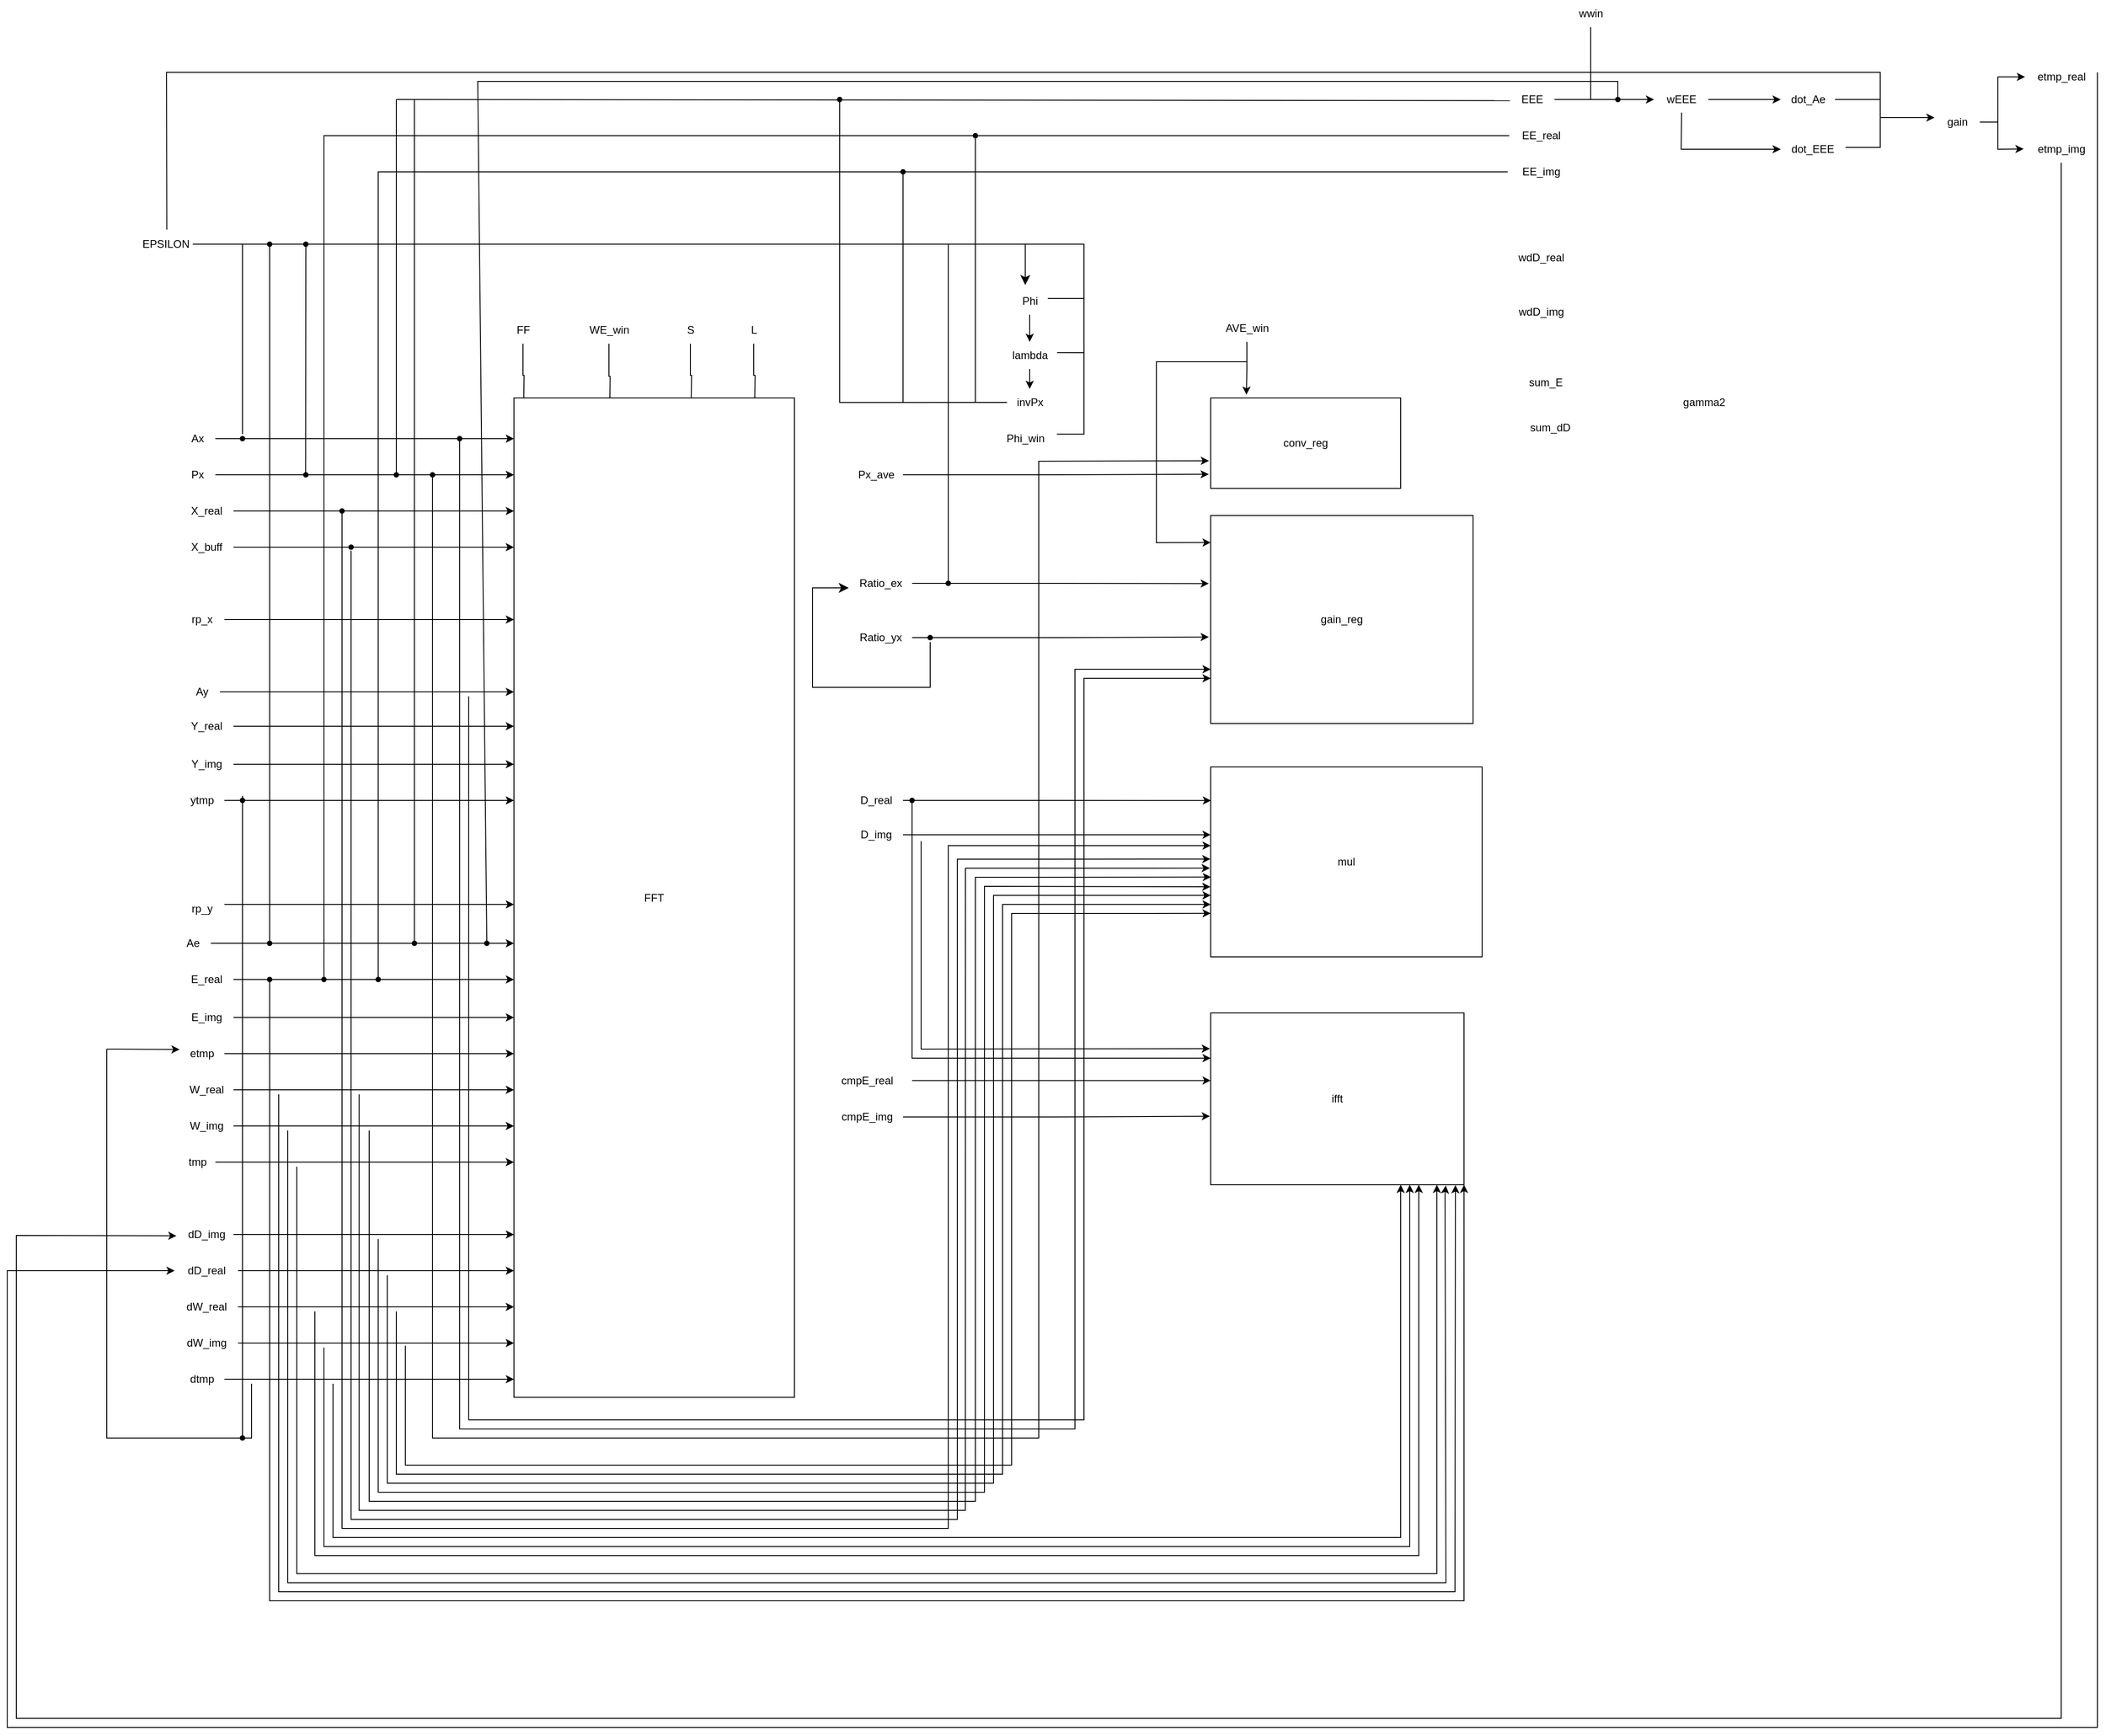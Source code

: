 <mxfile version="23.0.2" type="github" pages="2">
  <diagram name="Page-1" id="ElPZNQ6Rd7DKHmg664w7">
    <mxGraphModel dx="6797" dy="3267" grid="1" gridSize="10" guides="1" tooltips="1" connect="1" arrows="1" fold="1" page="1" pageScale="1" pageWidth="850" pageHeight="1100" math="0" shadow="0">
      <root>
        <mxCell id="0" />
        <mxCell id="1" parent="0" />
        <mxCell id="iwTZe3qdNlnF6z6AMZCM-52" style="edgeStyle=orthogonalEdgeStyle;rounded=0;orthogonalLoop=1;jettySize=auto;html=1;" parent="1" source="iwTZe3qdNlnF6z6AMZCM-2" edge="1">
          <mxGeometry relative="1" as="geometry">
            <mxPoint x="-1310" y="295" as="targetPoint" />
          </mxGeometry>
        </mxCell>
        <mxCell id="iwTZe3qdNlnF6z6AMZCM-2" value="Ax" style="text;html=1;align=center;verticalAlign=middle;resizable=0;points=[];autosize=1;strokeColor=none;fillColor=none;" parent="1" vertex="1">
          <mxGeometry x="-1680" y="280" width="40" height="30" as="geometry" />
        </mxCell>
        <mxCell id="iwTZe3qdNlnF6z6AMZCM-53" style="edgeStyle=orthogonalEdgeStyle;rounded=0;orthogonalLoop=1;jettySize=auto;html=1;" parent="1" source="iwTZe3qdNlnF6z6AMZCM-7" edge="1">
          <mxGeometry relative="1" as="geometry">
            <mxPoint x="-1310" y="335" as="targetPoint" />
          </mxGeometry>
        </mxCell>
        <mxCell id="iwTZe3qdNlnF6z6AMZCM-7" value="Px" style="text;html=1;align=center;verticalAlign=middle;resizable=0;points=[];autosize=1;strokeColor=none;fillColor=none;" parent="1" vertex="1">
          <mxGeometry x="-1680" y="320" width="40" height="30" as="geometry" />
        </mxCell>
        <mxCell id="iwTZe3qdNlnF6z6AMZCM-54" style="edgeStyle=orthogonalEdgeStyle;rounded=0;orthogonalLoop=1;jettySize=auto;html=1;" parent="1" source="iwTZe3qdNlnF6z6AMZCM-9" edge="1">
          <mxGeometry relative="1" as="geometry">
            <mxPoint x="-1310" y="375" as="targetPoint" />
          </mxGeometry>
        </mxCell>
        <mxCell id="iwTZe3qdNlnF6z6AMZCM-9" value="X_real" style="text;html=1;align=center;verticalAlign=middle;resizable=0;points=[];autosize=1;strokeColor=none;fillColor=none;" parent="1" vertex="1">
          <mxGeometry x="-1680" y="360" width="60" height="30" as="geometry" />
        </mxCell>
        <mxCell id="iwTZe3qdNlnF6z6AMZCM-55" style="edgeStyle=orthogonalEdgeStyle;rounded=0;orthogonalLoop=1;jettySize=auto;html=1;" parent="1" source="iwTZe3qdNlnF6z6AMZCM-11" edge="1">
          <mxGeometry relative="1" as="geometry">
            <mxPoint x="-1310" y="415" as="targetPoint" />
          </mxGeometry>
        </mxCell>
        <mxCell id="iwTZe3qdNlnF6z6AMZCM-11" value="X_buff" style="text;html=1;align=center;verticalAlign=middle;resizable=0;points=[];autosize=1;strokeColor=none;fillColor=none;" parent="1" vertex="1">
          <mxGeometry x="-1680" y="400" width="60" height="30" as="geometry" />
        </mxCell>
        <mxCell id="iwTZe3qdNlnF6z6AMZCM-13" value="FF" style="text;html=1;align=center;verticalAlign=middle;resizable=0;points=[];autosize=1;strokeColor=none;fillColor=none;" parent="1" vertex="1">
          <mxGeometry x="-1320" y="160" width="40" height="30" as="geometry" />
        </mxCell>
        <mxCell id="iwTZe3qdNlnF6z6AMZCM-57" style="edgeStyle=orthogonalEdgeStyle;rounded=0;orthogonalLoop=1;jettySize=auto;html=1;" parent="1" source="iwTZe3qdNlnF6z6AMZCM-15" edge="1">
          <mxGeometry relative="1" as="geometry">
            <mxPoint x="-1310" y="495" as="targetPoint" />
          </mxGeometry>
        </mxCell>
        <mxCell id="iwTZe3qdNlnF6z6AMZCM-15" value="rp_x" style="text;html=1;align=center;verticalAlign=middle;resizable=0;points=[];autosize=1;strokeColor=none;fillColor=none;" parent="1" vertex="1">
          <mxGeometry x="-1680" y="480" width="50" height="30" as="geometry" />
        </mxCell>
        <mxCell id="iwTZe3qdNlnF6z6AMZCM-17" value="&lt;div&gt;WE_win&lt;/div&gt;" style="text;html=1;align=center;verticalAlign=middle;resizable=0;points=[];autosize=1;strokeColor=none;fillColor=none;" parent="1" vertex="1">
          <mxGeometry x="-1240" y="160" width="70" height="30" as="geometry" />
        </mxCell>
        <mxCell id="iwTZe3qdNlnF6z6AMZCM-19" value="mul" style="whiteSpace=wrap;html=1;" parent="1" vertex="1">
          <mxGeometry x="-540" y="658" width="300" height="210" as="geometry" />
        </mxCell>
        <mxCell id="iwTZe3qdNlnF6z6AMZCM-21" value="ifft" style="whiteSpace=wrap;html=1;" parent="1" vertex="1">
          <mxGeometry x="-540" y="930" width="280" height="190" as="geometry" />
        </mxCell>
        <mxCell id="iwTZe3qdNlnF6z6AMZCM-22" value="gain_reg" style="whiteSpace=wrap;html=1;" parent="1" vertex="1">
          <mxGeometry x="-540" y="380" width="290" height="230" as="geometry" />
        </mxCell>
        <mxCell id="iwTZe3qdNlnF6z6AMZCM-23" value="conv_reg" style="whiteSpace=wrap;html=1;" parent="1" vertex="1">
          <mxGeometry x="-540" y="250" width="210" height="100" as="geometry" />
        </mxCell>
        <mxCell id="iwTZe3qdNlnF6z6AMZCM-59" style="edgeStyle=orthogonalEdgeStyle;rounded=0;orthogonalLoop=1;jettySize=auto;html=1;" parent="1" source="iwTZe3qdNlnF6z6AMZCM-26" edge="1">
          <mxGeometry relative="1" as="geometry">
            <mxPoint x="-1310" y="575" as="targetPoint" />
          </mxGeometry>
        </mxCell>
        <mxCell id="iwTZe3qdNlnF6z6AMZCM-26" value="Ay" style="text;html=1;align=center;verticalAlign=middle;resizable=0;points=[];autosize=1;strokeColor=none;fillColor=none;" parent="1" vertex="1">
          <mxGeometry x="-1675" y="560" width="40" height="30" as="geometry" />
        </mxCell>
        <mxCell id="iwTZe3qdNlnF6z6AMZCM-60" style="edgeStyle=orthogonalEdgeStyle;rounded=0;orthogonalLoop=1;jettySize=auto;html=1;" parent="1" source="iwTZe3qdNlnF6z6AMZCM-27" edge="1">
          <mxGeometry relative="1" as="geometry">
            <mxPoint x="-1310" y="613" as="targetPoint" />
          </mxGeometry>
        </mxCell>
        <mxCell id="iwTZe3qdNlnF6z6AMZCM-27" value="Y_real" style="text;html=1;align=center;verticalAlign=middle;resizable=0;points=[];autosize=1;strokeColor=none;fillColor=none;" parent="1" vertex="1">
          <mxGeometry x="-1680" y="598" width="60" height="30" as="geometry" />
        </mxCell>
        <mxCell id="iwTZe3qdNlnF6z6AMZCM-62" style="edgeStyle=orthogonalEdgeStyle;rounded=0;orthogonalLoop=1;jettySize=auto;html=1;" parent="1" source="iwTZe3qdNlnF6z6AMZCM-28" edge="1">
          <mxGeometry relative="1" as="geometry">
            <mxPoint x="-1310" y="655" as="targetPoint" />
          </mxGeometry>
        </mxCell>
        <mxCell id="iwTZe3qdNlnF6z6AMZCM-28" value="Y_img" style="text;html=1;align=center;verticalAlign=middle;resizable=0;points=[];autosize=1;strokeColor=none;fillColor=none;" parent="1" vertex="1">
          <mxGeometry x="-1680" y="640" width="60" height="30" as="geometry" />
        </mxCell>
        <mxCell id="iwTZe3qdNlnF6z6AMZCM-63" style="edgeStyle=orthogonalEdgeStyle;rounded=0;orthogonalLoop=1;jettySize=auto;html=1;" parent="1" source="iwTZe3qdNlnF6z6AMZCM-29" edge="1">
          <mxGeometry relative="1" as="geometry">
            <mxPoint x="-1310" y="695" as="targetPoint" />
          </mxGeometry>
        </mxCell>
        <mxCell id="iwTZe3qdNlnF6z6AMZCM-29" value="ytmp" style="text;html=1;align=center;verticalAlign=middle;resizable=0;points=[];autosize=1;strokeColor=none;fillColor=none;" parent="1" vertex="1">
          <mxGeometry x="-1680" y="680" width="50" height="30" as="geometry" />
        </mxCell>
        <mxCell id="iwTZe3qdNlnF6z6AMZCM-30" value="L" style="text;html=1;align=center;verticalAlign=middle;resizable=0;points=[];autosize=1;strokeColor=none;fillColor=none;" parent="1" vertex="1">
          <mxGeometry x="-1060" y="160" width="30" height="30" as="geometry" />
        </mxCell>
        <mxCell id="iwTZe3qdNlnF6z6AMZCM-31" value="S" style="text;html=1;align=center;verticalAlign=middle;resizable=0;points=[];autosize=1;strokeColor=none;fillColor=none;" parent="1" vertex="1">
          <mxGeometry x="-1130" y="160" width="30" height="30" as="geometry" />
        </mxCell>
        <mxCell id="iwTZe3qdNlnF6z6AMZCM-33" value="rp_y" style="text;html=1;align=center;verticalAlign=middle;resizable=0;points=[];autosize=1;strokeColor=none;fillColor=none;" parent="1" vertex="1">
          <mxGeometry x="-1680" y="800" width="50" height="30" as="geometry" />
        </mxCell>
        <mxCell id="iwTZe3qdNlnF6z6AMZCM-67" style="edgeStyle=orthogonalEdgeStyle;rounded=0;orthogonalLoop=1;jettySize=auto;html=1;" parent="1" source="iwTZe3qdNlnF6z6AMZCM-34" edge="1">
          <mxGeometry relative="1" as="geometry">
            <mxPoint x="-1310" y="853" as="targetPoint" />
          </mxGeometry>
        </mxCell>
        <mxCell id="iwTZe3qdNlnF6z6AMZCM-34" value="Ae" style="text;html=1;align=center;verticalAlign=middle;resizable=0;points=[];autosize=1;strokeColor=none;fillColor=none;" parent="1" vertex="1">
          <mxGeometry x="-1685" y="838" width="40" height="30" as="geometry" />
        </mxCell>
        <mxCell id="iwTZe3qdNlnF6z6AMZCM-68" style="edgeStyle=orthogonalEdgeStyle;rounded=0;orthogonalLoop=1;jettySize=auto;html=1;" parent="1" source="iwTZe3qdNlnF6z6AMZCM-35" edge="1">
          <mxGeometry relative="1" as="geometry">
            <mxPoint x="-1310" y="893" as="targetPoint" />
          </mxGeometry>
        </mxCell>
        <mxCell id="iwTZe3qdNlnF6z6AMZCM-35" value="E_real" style="text;html=1;align=center;verticalAlign=middle;resizable=0;points=[];autosize=1;strokeColor=none;fillColor=none;" parent="1" vertex="1">
          <mxGeometry x="-1680" y="878" width="60" height="30" as="geometry" />
        </mxCell>
        <mxCell id="iwTZe3qdNlnF6z6AMZCM-69" style="edgeStyle=orthogonalEdgeStyle;rounded=0;orthogonalLoop=1;jettySize=auto;html=1;" parent="1" source="iwTZe3qdNlnF6z6AMZCM-36" edge="1">
          <mxGeometry relative="1" as="geometry">
            <mxPoint x="-1310" y="935" as="targetPoint" />
          </mxGeometry>
        </mxCell>
        <mxCell id="iwTZe3qdNlnF6z6AMZCM-36" value="E_img" style="text;html=1;align=center;verticalAlign=middle;resizable=0;points=[];autosize=1;strokeColor=none;fillColor=none;" parent="1" vertex="1">
          <mxGeometry x="-1680" y="920" width="60" height="30" as="geometry" />
        </mxCell>
        <mxCell id="iwTZe3qdNlnF6z6AMZCM-70" style="edgeStyle=orthogonalEdgeStyle;rounded=0;orthogonalLoop=1;jettySize=auto;html=1;" parent="1" source="iwTZe3qdNlnF6z6AMZCM-37" edge="1">
          <mxGeometry relative="1" as="geometry">
            <mxPoint x="-1310" y="975" as="targetPoint" />
          </mxGeometry>
        </mxCell>
        <mxCell id="iwTZe3qdNlnF6z6AMZCM-37" value="etmp" style="text;html=1;align=center;verticalAlign=middle;resizable=0;points=[];autosize=1;strokeColor=none;fillColor=none;" parent="1" vertex="1">
          <mxGeometry x="-1680" y="960" width="50" height="30" as="geometry" />
        </mxCell>
        <mxCell id="iwTZe3qdNlnF6z6AMZCM-79" style="edgeStyle=orthogonalEdgeStyle;rounded=0;orthogonalLoop=1;jettySize=auto;html=1;" parent="1" source="iwTZe3qdNlnF6z6AMZCM-38" edge="1">
          <mxGeometry relative="1" as="geometry">
            <mxPoint x="-1310" y="1015" as="targetPoint" />
          </mxGeometry>
        </mxCell>
        <mxCell id="iwTZe3qdNlnF6z6AMZCM-38" value="W_real" style="text;html=1;align=center;verticalAlign=middle;resizable=0;points=[];autosize=1;strokeColor=none;fillColor=none;" parent="1" vertex="1">
          <mxGeometry x="-1680" y="1000" width="60" height="30" as="geometry" />
        </mxCell>
        <mxCell id="iwTZe3qdNlnF6z6AMZCM-78" style="edgeStyle=orthogonalEdgeStyle;rounded=0;orthogonalLoop=1;jettySize=auto;html=1;" parent="1" source="iwTZe3qdNlnF6z6AMZCM-39" edge="1">
          <mxGeometry relative="1" as="geometry">
            <mxPoint x="-1310" y="1055" as="targetPoint" />
          </mxGeometry>
        </mxCell>
        <mxCell id="iwTZe3qdNlnF6z6AMZCM-39" value="W_img" style="text;html=1;align=center;verticalAlign=middle;resizable=0;points=[];autosize=1;strokeColor=none;fillColor=none;" parent="1" vertex="1">
          <mxGeometry x="-1680" y="1040" width="60" height="30" as="geometry" />
        </mxCell>
        <mxCell id="iwTZe3qdNlnF6z6AMZCM-77" style="edgeStyle=orthogonalEdgeStyle;rounded=0;orthogonalLoop=1;jettySize=auto;html=1;" parent="1" source="iwTZe3qdNlnF6z6AMZCM-40" edge="1">
          <mxGeometry relative="1" as="geometry">
            <mxPoint x="-1310" y="1095" as="targetPoint" />
          </mxGeometry>
        </mxCell>
        <mxCell id="iwTZe3qdNlnF6z6AMZCM-40" value="tmp" style="text;html=1;align=center;verticalAlign=middle;resizable=0;points=[];autosize=1;strokeColor=none;fillColor=none;" parent="1" vertex="1">
          <mxGeometry x="-1680" y="1080" width="40" height="30" as="geometry" />
        </mxCell>
        <mxCell id="iwTZe3qdNlnF6z6AMZCM-72" style="edgeStyle=orthogonalEdgeStyle;rounded=0;orthogonalLoop=1;jettySize=auto;html=1;" parent="1" source="iwTZe3qdNlnF6z6AMZCM-42" edge="1">
          <mxGeometry relative="1" as="geometry">
            <mxPoint x="-1310" y="1295" as="targetPoint" />
          </mxGeometry>
        </mxCell>
        <mxCell id="iwTZe3qdNlnF6z6AMZCM-42" value="dW_img" style="text;html=1;align=center;verticalAlign=middle;resizable=0;points=[];autosize=1;strokeColor=none;fillColor=none;" parent="1" vertex="1">
          <mxGeometry x="-1685" y="1280" width="70" height="30" as="geometry" />
        </mxCell>
        <mxCell id="iwTZe3qdNlnF6z6AMZCM-74" style="edgeStyle=orthogonalEdgeStyle;rounded=0;orthogonalLoop=1;jettySize=auto;html=1;" parent="1" source="iwTZe3qdNlnF6z6AMZCM-43" edge="1">
          <mxGeometry relative="1" as="geometry">
            <mxPoint x="-1310" y="1255" as="targetPoint" />
          </mxGeometry>
        </mxCell>
        <mxCell id="iwTZe3qdNlnF6z6AMZCM-43" value="dW_real" style="text;html=1;align=center;verticalAlign=middle;resizable=0;points=[];autosize=1;strokeColor=none;fillColor=none;" parent="1" vertex="1">
          <mxGeometry x="-1685" y="1240" width="70" height="30" as="geometry" />
        </mxCell>
        <mxCell id="iwTZe3qdNlnF6z6AMZCM-73" style="edgeStyle=orthogonalEdgeStyle;rounded=0;orthogonalLoop=1;jettySize=auto;html=1;" parent="1" source="iwTZe3qdNlnF6z6AMZCM-46" edge="1">
          <mxGeometry relative="1" as="geometry">
            <mxPoint x="-1310" y="1215" as="targetPoint" />
          </mxGeometry>
        </mxCell>
        <mxCell id="iwTZe3qdNlnF6z6AMZCM-46" value="dD_real" style="text;html=1;align=center;verticalAlign=middle;resizable=0;points=[];autosize=1;strokeColor=none;fillColor=none;" parent="1" vertex="1">
          <mxGeometry x="-1685" y="1200" width="70" height="30" as="geometry" />
        </mxCell>
        <mxCell id="iwTZe3qdNlnF6z6AMZCM-75" style="edgeStyle=orthogonalEdgeStyle;rounded=0;orthogonalLoop=1;jettySize=auto;html=1;" parent="1" source="iwTZe3qdNlnF6z6AMZCM-47" edge="1">
          <mxGeometry relative="1" as="geometry">
            <mxPoint x="-1310" y="1175" as="targetPoint" />
          </mxGeometry>
        </mxCell>
        <mxCell id="iwTZe3qdNlnF6z6AMZCM-47" value="dD_img" style="text;html=1;align=center;verticalAlign=middle;resizable=0;points=[];autosize=1;strokeColor=none;fillColor=none;" parent="1" vertex="1">
          <mxGeometry x="-1680" y="1160" width="60" height="30" as="geometry" />
        </mxCell>
        <mxCell id="iwTZe3qdNlnF6z6AMZCM-71" style="edgeStyle=orthogonalEdgeStyle;rounded=0;orthogonalLoop=1;jettySize=auto;html=1;" parent="1" source="iwTZe3qdNlnF6z6AMZCM-48" edge="1">
          <mxGeometry relative="1" as="geometry">
            <mxPoint x="-1310" y="1335" as="targetPoint" />
          </mxGeometry>
        </mxCell>
        <mxCell id="iwTZe3qdNlnF6z6AMZCM-48" value="dtmp" style="text;html=1;align=center;verticalAlign=middle;resizable=0;points=[];autosize=1;strokeColor=none;fillColor=none;" parent="1" vertex="1">
          <mxGeometry x="-1680" y="1320" width="50" height="30" as="geometry" />
        </mxCell>
        <mxCell id="iwTZe3qdNlnF6z6AMZCM-81" value="" style="endArrow=classic;html=1;rounded=0;entryX=0;entryY=0.5;entryDx=0;entryDy=0;" parent="1" edge="1">
          <mxGeometry width="50" height="50" relative="1" as="geometry">
            <mxPoint x="-1630" y="810" as="sourcePoint" />
            <mxPoint x="-1310" y="810" as="targetPoint" />
          </mxGeometry>
        </mxCell>
        <mxCell id="iwTZe3qdNlnF6z6AMZCM-82" style="edgeStyle=orthogonalEdgeStyle;rounded=0;orthogonalLoop=1;jettySize=auto;html=1;entryX=0.037;entryY=0;entryDx=0;entryDy=0;entryPerimeter=0;" parent="1" source="iwTZe3qdNlnF6z6AMZCM-13" edge="1">
          <mxGeometry relative="1" as="geometry">
            <mxPoint x="-1299.27" y="260" as="targetPoint" />
          </mxGeometry>
        </mxCell>
        <mxCell id="iwTZe3qdNlnF6z6AMZCM-83" style="edgeStyle=orthogonalEdgeStyle;rounded=0;orthogonalLoop=1;jettySize=auto;html=1;entryX=0.365;entryY=0.002;entryDx=0;entryDy=0;entryPerimeter=0;" parent="1" source="iwTZe3qdNlnF6z6AMZCM-17" edge="1">
          <mxGeometry relative="1" as="geometry">
            <mxPoint x="-1204.15" y="262.2" as="targetPoint" />
          </mxGeometry>
        </mxCell>
        <mxCell id="iwTZe3qdNlnF6z6AMZCM-84" style="edgeStyle=orthogonalEdgeStyle;rounded=0;orthogonalLoop=1;jettySize=auto;html=1;entryX=0.675;entryY=0;entryDx=0;entryDy=0;entryPerimeter=0;" parent="1" source="iwTZe3qdNlnF6z6AMZCM-31" edge="1">
          <mxGeometry relative="1" as="geometry">
            <mxPoint x="-1114.25" y="260" as="targetPoint" />
          </mxGeometry>
        </mxCell>
        <mxCell id="iwTZe3qdNlnF6z6AMZCM-85" style="edgeStyle=orthogonalEdgeStyle;rounded=0;orthogonalLoop=1;jettySize=auto;html=1;" parent="1" source="iwTZe3qdNlnF6z6AMZCM-30" edge="1">
          <mxGeometry relative="1" as="geometry">
            <mxPoint x="-1044" y="260" as="targetPoint" />
          </mxGeometry>
        </mxCell>
        <mxCell id="iwTZe3qdNlnF6z6AMZCM-86" value="" style="endArrow=classic;html=1;rounded=0;entryX=0.928;entryY=1.004;entryDx=0;entryDy=0;entryPerimeter=0;" parent="1" target="iwTZe3qdNlnF6z6AMZCM-21" edge="1">
          <mxGeometry width="50" height="50" relative="1" as="geometry">
            <mxPoint x="-1560" y="1060" as="sourcePoint" />
            <mxPoint x="-289.96" y="1120" as="targetPoint" />
            <Array as="points">
              <mxPoint x="-1560" y="1560" />
              <mxPoint x="-280" y="1560" />
              <mxPoint x="-281" y="1130" />
            </Array>
          </mxGeometry>
        </mxCell>
        <mxCell id="iwTZe3qdNlnF6z6AMZCM-89" value="" style="endArrow=classic;html=1;rounded=0;entryX=0.966;entryY=1.002;entryDx=0;entryDy=0;entryPerimeter=0;" parent="1" target="iwTZe3qdNlnF6z6AMZCM-21" edge="1">
          <mxGeometry width="50" height="50" relative="1" as="geometry">
            <mxPoint x="-1570" y="1020" as="sourcePoint" />
            <mxPoint x="-280" y="1120" as="targetPoint" />
            <Array as="points">
              <mxPoint x="-1570" y="1320" />
              <mxPoint x="-1570" y="1570" />
              <mxPoint x="-270" y="1570" />
            </Array>
          </mxGeometry>
        </mxCell>
        <mxCell id="iwTZe3qdNlnF6z6AMZCM-95" value="" style="endArrow=classic;html=1;rounded=0;exitX=0.462;exitY=0.672;exitDx=0;exitDy=0;exitPerimeter=0;" parent="1" source="y7qUvzlX0odKQmyKiK_r-60" edge="1">
          <mxGeometry width="50" height="50" relative="1" as="geometry">
            <mxPoint x="-1580" y="900" as="sourcePoint" />
            <mxPoint x="-260" y="1120" as="targetPoint" />
            <Array as="points">
              <mxPoint x="-1580" y="1580" />
              <mxPoint x="-260" y="1580" />
            </Array>
          </mxGeometry>
        </mxCell>
        <mxCell id="iwTZe3qdNlnF6z6AMZCM-99" value="" style="endArrow=classic;html=1;rounded=0;" parent="1" edge="1">
          <mxGeometry width="50" height="50" relative="1" as="geometry">
            <mxPoint x="-1550" y="1100" as="sourcePoint" />
            <mxPoint x="-290" y="1120" as="targetPoint" />
            <Array as="points">
              <mxPoint x="-1550" y="1550" />
              <mxPoint x="-290" y="1550" />
            </Array>
          </mxGeometry>
        </mxCell>
        <mxCell id="iwTZe3qdNlnF6z6AMZCM-100" value="AVE_win" style="text;html=1;align=center;verticalAlign=middle;resizable=0;points=[];autosize=1;strokeColor=none;fillColor=none;" parent="1" vertex="1">
          <mxGeometry x="-535" y="158" width="70" height="30" as="geometry" />
        </mxCell>
        <mxCell id="iwTZe3qdNlnF6z6AMZCM-107" value="FFT" style="rounded=0;whiteSpace=wrap;html=1;" parent="1" vertex="1">
          <mxGeometry x="-1310" y="250" width="310" height="1105" as="geometry" />
        </mxCell>
        <mxCell id="iwTZe3qdNlnF6z6AMZCM-114" value="" style="endArrow=classic;html=1;rounded=0;" parent="1" edge="1">
          <mxGeometry width="50" height="50" relative="1" as="geometry">
            <mxPoint x="-1530" y="1260" as="sourcePoint" />
            <mxPoint x="-310" y="1120" as="targetPoint" />
            <Array as="points">
              <mxPoint x="-1530" y="1530" />
              <mxPoint x="-310" y="1530" />
            </Array>
          </mxGeometry>
        </mxCell>
        <mxCell id="iwTZe3qdNlnF6z6AMZCM-115" value="" style="endArrow=classic;html=1;rounded=0;" parent="1" edge="1">
          <mxGeometry width="50" height="50" relative="1" as="geometry">
            <mxPoint x="-1520" y="1300" as="sourcePoint" />
            <mxPoint x="-320" y="1120" as="targetPoint" />
            <Array as="points">
              <mxPoint x="-1520" y="1520" />
              <mxPoint x="-320" y="1520" />
            </Array>
          </mxGeometry>
        </mxCell>
        <mxCell id="iwTZe3qdNlnF6z6AMZCM-116" value="" style="endArrow=classic;html=1;rounded=0;entryX=0.75;entryY=1;entryDx=0;entryDy=0;entryPerimeter=0;" parent="1" target="iwTZe3qdNlnF6z6AMZCM-21" edge="1">
          <mxGeometry width="50" height="50" relative="1" as="geometry">
            <mxPoint x="-1510" y="1340" as="sourcePoint" />
            <mxPoint x="-250" y="1361" as="targetPoint" />
            <Array as="points">
              <mxPoint x="-1510" y="1510" />
              <mxPoint x="-330" y="1510" />
            </Array>
          </mxGeometry>
        </mxCell>
        <mxCell id="iwTZe3qdNlnF6z6AMZCM-117" value="&lt;div&gt;D_real&lt;/div&gt;" style="text;html=1;align=center;verticalAlign=middle;resizable=0;points=[];autosize=1;strokeColor=none;fillColor=none;" parent="1" vertex="1">
          <mxGeometry x="-940" y="680" width="60" height="30" as="geometry" />
        </mxCell>
        <mxCell id="iwTZe3qdNlnF6z6AMZCM-118" value="D_img" style="text;html=1;align=center;verticalAlign=middle;resizable=0;points=[];autosize=1;strokeColor=none;fillColor=none;" parent="1" vertex="1">
          <mxGeometry x="-940" y="718" width="60" height="30" as="geometry" />
        </mxCell>
        <mxCell id="iwTZe3qdNlnF6z6AMZCM-119" style="edgeStyle=orthogonalEdgeStyle;rounded=0;orthogonalLoop=1;jettySize=auto;html=1;entryX=0.001;entryY=0.177;entryDx=0;entryDy=0;entryPerimeter=0;" parent="1" source="iwTZe3qdNlnF6z6AMZCM-117" target="iwTZe3qdNlnF6z6AMZCM-19" edge="1">
          <mxGeometry relative="1" as="geometry" />
        </mxCell>
        <mxCell id="iwTZe3qdNlnF6z6AMZCM-122" style="edgeStyle=orthogonalEdgeStyle;rounded=0;orthogonalLoop=1;jettySize=auto;html=1;entryX=0;entryY=0.357;entryDx=0;entryDy=0;entryPerimeter=0;" parent="1" source="iwTZe3qdNlnF6z6AMZCM-118" target="iwTZe3qdNlnF6z6AMZCM-19" edge="1">
          <mxGeometry relative="1" as="geometry" />
        </mxCell>
        <mxCell id="iwTZe3qdNlnF6z6AMZCM-123" value="" style="endArrow=classic;html=1;rounded=0;entryX=-0.003;entryY=0.208;entryDx=0;entryDy=0;entryPerimeter=0;" parent="1" target="iwTZe3qdNlnF6z6AMZCM-21" edge="1">
          <mxGeometry width="50" height="50" relative="1" as="geometry">
            <mxPoint x="-860" y="740" as="sourcePoint" />
            <mxPoint x="-620" y="780" as="targetPoint" />
            <Array as="points">
              <mxPoint x="-860" y="970" />
            </Array>
          </mxGeometry>
        </mxCell>
        <mxCell id="iwTZe3qdNlnF6z6AMZCM-124" value="" style="endArrow=classic;html=1;rounded=0;exitX=0.482;exitY=0.682;exitDx=0;exitDy=0;exitPerimeter=0;" parent="1" source="y7qUvzlX0odKQmyKiK_r-63" edge="1">
          <mxGeometry width="50" height="50" relative="1" as="geometry">
            <mxPoint x="-870" y="700" as="sourcePoint" />
            <mxPoint x="-540" y="980" as="targetPoint" />
            <Array as="points">
              <mxPoint x="-870" y="980" />
            </Array>
          </mxGeometry>
        </mxCell>
        <mxCell id="iwTZe3qdNlnF6z6AMZCM-125" value="" style="endArrow=classic;html=1;rounded=0;" parent="1" edge="1">
          <mxGeometry width="50" height="50" relative="1" as="geometry">
            <mxPoint x="-1500" y="375" as="sourcePoint" />
            <mxPoint x="-540" y="745" as="targetPoint" />
            <Array as="points">
              <mxPoint x="-1500" y="1500" />
              <mxPoint x="-830" y="1500" />
              <mxPoint x="-830" y="745" />
            </Array>
          </mxGeometry>
        </mxCell>
        <mxCell id="iwTZe3qdNlnF6z6AMZCM-126" value="" style="endArrow=classic;html=1;rounded=0;entryX=-0.003;entryY=0.533;entryDx=0;entryDy=0;entryPerimeter=0;" parent="1" target="iwTZe3qdNlnF6z6AMZCM-19" edge="1">
          <mxGeometry width="50" height="50" relative="1" as="geometry">
            <mxPoint x="-1481.12" y="1020" as="sourcePoint" />
            <mxPoint x="-540.0" y="1019.68" as="targetPoint" />
            <Array as="points">
              <mxPoint x="-1481.12" y="1480" />
              <mxPoint x="-811.12" y="1480" />
              <mxPoint x="-811" y="770" />
            </Array>
          </mxGeometry>
        </mxCell>
        <mxCell id="iwTZe3qdNlnF6z6AMZCM-127" value="" style="endArrow=classic;html=1;rounded=0;entryX=-0.001;entryY=0.485;entryDx=0;entryDy=0;entryPerimeter=0;" parent="1" target="iwTZe3qdNlnF6z6AMZCM-19" edge="1">
          <mxGeometry width="50" height="50" relative="1" as="geometry">
            <mxPoint x="-1490" y="418.824" as="sourcePoint" />
            <mxPoint x="-550" y="1010" as="targetPoint" />
            <Array as="points">
              <mxPoint x="-1490" y="1490" />
              <mxPoint x="-820" y="1490" />
              <mxPoint x="-820" y="760" />
            </Array>
          </mxGeometry>
        </mxCell>
        <mxCell id="iwTZe3qdNlnF6z6AMZCM-128" value="" style="endArrow=classic;html=1;rounded=0;entryX=0.001;entryY=0.58;entryDx=0;entryDy=0;entryPerimeter=0;" parent="1" target="iwTZe3qdNlnF6z6AMZCM-19" edge="1">
          <mxGeometry width="50" height="50" relative="1" as="geometry">
            <mxPoint x="-1470" y="1060" as="sourcePoint" />
            <mxPoint x="-540" y="1030" as="targetPoint" />
            <Array as="points">
              <mxPoint x="-1470" y="1470" />
              <mxPoint x="-800" y="1470" />
              <mxPoint x="-800" y="780" />
            </Array>
          </mxGeometry>
        </mxCell>
        <mxCell id="iwTZe3qdNlnF6z6AMZCM-129" value="" style="endArrow=classic;html=1;rounded=0;entryX=-0.001;entryY=0.631;entryDx=0;entryDy=0;entryPerimeter=0;" parent="1" target="iwTZe3qdNlnF6z6AMZCM-19" edge="1">
          <mxGeometry width="50" height="50" relative="1" as="geometry">
            <mxPoint x="-1460" y="1180" as="sourcePoint" />
            <mxPoint x="-640" y="1080" as="targetPoint" />
            <Array as="points">
              <mxPoint x="-1460" y="1460" />
              <mxPoint x="-790" y="1460" />
              <mxPoint x="-790" y="790" />
            </Array>
          </mxGeometry>
        </mxCell>
        <mxCell id="iwTZe3qdNlnF6z6AMZCM-130" value="" style="endArrow=classic;html=1;rounded=0;" parent="1" edge="1">
          <mxGeometry width="50" height="50" relative="1" as="geometry">
            <mxPoint x="-1450" y="1220" as="sourcePoint" />
            <mxPoint x="-540" y="800" as="targetPoint" />
            <Array as="points">
              <mxPoint x="-1450" y="1450" />
              <mxPoint x="-780" y="1450" />
              <mxPoint x="-780" y="800" />
            </Array>
          </mxGeometry>
        </mxCell>
        <mxCell id="iwTZe3qdNlnF6z6AMZCM-135" style="edgeStyle=orthogonalEdgeStyle;rounded=0;orthogonalLoop=1;jettySize=auto;html=1;" parent="1" edge="1">
          <mxGeometry relative="1" as="geometry">
            <mxPoint x="-540" y="1004.74" as="targetPoint" />
            <mxPoint x="-870" y="1004.74" as="sourcePoint" />
          </mxGeometry>
        </mxCell>
        <mxCell id="iwTZe3qdNlnF6z6AMZCM-132" value="cmpE_real" style="text;html=1;align=center;verticalAlign=middle;resizable=0;points=[];autosize=1;strokeColor=none;fillColor=none;" parent="1" vertex="1">
          <mxGeometry x="-960" y="990" width="80" height="30" as="geometry" />
        </mxCell>
        <mxCell id="iwTZe3qdNlnF6z6AMZCM-133" value="cmpE_img" style="text;html=1;align=center;verticalAlign=middle;resizable=0;points=[];autosize=1;strokeColor=none;fillColor=none;" parent="1" vertex="1">
          <mxGeometry x="-960" y="1030" width="80" height="30" as="geometry" />
        </mxCell>
        <mxCell id="iwTZe3qdNlnF6z6AMZCM-138" value="" style="endArrow=classic;html=1;rounded=0;entryX=0;entryY=0.724;entryDx=0;entryDy=0;entryPerimeter=0;" parent="1" target="iwTZe3qdNlnF6z6AMZCM-19" edge="1">
          <mxGeometry width="50" height="50" relative="1" as="geometry">
            <mxPoint x="-1440" y="1260" as="sourcePoint" />
            <mxPoint x="-510" y="838" as="targetPoint" />
            <Array as="points">
              <mxPoint x="-1440" y="1440" />
              <mxPoint x="-770" y="1440" />
              <mxPoint x="-770" y="810" />
            </Array>
          </mxGeometry>
        </mxCell>
        <mxCell id="iwTZe3qdNlnF6z6AMZCM-139" value="" style="endArrow=classic;html=1;rounded=0;entryX=0;entryY=0.771;entryDx=0;entryDy=0;entryPerimeter=0;" parent="1" target="iwTZe3qdNlnF6z6AMZCM-19" edge="1">
          <mxGeometry width="50" height="50" relative="1" as="geometry">
            <mxPoint x="-1430" y="1298" as="sourcePoint" />
            <mxPoint x="-480" y="878" as="targetPoint" />
            <Array as="points">
              <mxPoint x="-1430" y="1430" />
              <mxPoint x="-760" y="1430" />
              <mxPoint x="-760" y="820" />
            </Array>
          </mxGeometry>
        </mxCell>
        <mxCell id="iwTZe3qdNlnF6z6AMZCM-140" style="edgeStyle=orthogonalEdgeStyle;rounded=0;orthogonalLoop=1;jettySize=auto;html=1;entryX=-0.003;entryY=0.601;entryDx=0;entryDy=0;entryPerimeter=0;" parent="1" source="iwTZe3qdNlnF6z6AMZCM-133" target="iwTZe3qdNlnF6z6AMZCM-21" edge="1">
          <mxGeometry relative="1" as="geometry" />
        </mxCell>
        <mxCell id="iwTZe3qdNlnF6z6AMZCM-141" style="edgeStyle=orthogonalEdgeStyle;rounded=0;orthogonalLoop=1;jettySize=auto;html=1;entryX=0.188;entryY=-0.036;entryDx=0;entryDy=0;entryPerimeter=0;" parent="1" source="iwTZe3qdNlnF6z6AMZCM-100" target="iwTZe3qdNlnF6z6AMZCM-23" edge="1">
          <mxGeometry relative="1" as="geometry" />
        </mxCell>
        <mxCell id="iwTZe3qdNlnF6z6AMZCM-142" value="" style="endArrow=classic;html=1;rounded=0;entryX=0;entryY=0.13;entryDx=0;entryDy=0;entryPerimeter=0;" parent="1" target="iwTZe3qdNlnF6z6AMZCM-22" edge="1">
          <mxGeometry width="50" height="50" relative="1" as="geometry">
            <mxPoint x="-500" y="210" as="sourcePoint" />
            <mxPoint x="-600" y="400" as="targetPoint" />
            <Array as="points">
              <mxPoint x="-600" y="210" />
              <mxPoint x="-600" y="410" />
            </Array>
          </mxGeometry>
        </mxCell>
        <mxCell id="iwTZe3qdNlnF6z6AMZCM-143" value="Px_ave" style="text;html=1;align=center;verticalAlign=middle;resizable=0;points=[];autosize=1;strokeColor=none;fillColor=none;" parent="1" vertex="1">
          <mxGeometry x="-940" y="320" width="60" height="30" as="geometry" />
        </mxCell>
        <mxCell id="iwTZe3qdNlnF6z6AMZCM-145" value="" style="endArrow=classic;html=1;rounded=0;entryX=-0.009;entryY=0.695;entryDx=0;entryDy=0;entryPerimeter=0;" parent="1" source="y7qUvzlX0odKQmyKiK_r-101" target="iwTZe3qdNlnF6z6AMZCM-23" edge="1">
          <mxGeometry width="50" height="50" relative="1" as="geometry">
            <mxPoint x="-1400" y="340" as="sourcePoint" />
            <mxPoint x="-550" y="470" as="targetPoint" />
            <Array as="points">
              <mxPoint x="-1400" y="1400" />
              <mxPoint x="-730" y="1400" />
              <mxPoint x="-730" y="320" />
            </Array>
          </mxGeometry>
        </mxCell>
        <mxCell id="iwTZe3qdNlnF6z6AMZCM-146" value="Ratio_yx" style="text;html=1;align=center;verticalAlign=middle;resizable=0;points=[];autosize=1;strokeColor=none;fillColor=none;" parent="1" vertex="1">
          <mxGeometry x="-940" y="500" width="70" height="30" as="geometry" />
        </mxCell>
        <mxCell id="iwTZe3qdNlnF6z6AMZCM-147" value="Ratio_ex" style="text;html=1;align=center;verticalAlign=middle;resizable=0;points=[];autosize=1;strokeColor=none;fillColor=none;" parent="1" vertex="1">
          <mxGeometry x="-940" y="440" width="70" height="30" as="geometry" />
        </mxCell>
        <mxCell id="iwTZe3qdNlnF6z6AMZCM-148" style="edgeStyle=orthogonalEdgeStyle;rounded=0;orthogonalLoop=1;jettySize=auto;html=1;entryX=-0.01;entryY=0.844;entryDx=0;entryDy=0;entryPerimeter=0;" parent="1" source="iwTZe3qdNlnF6z6AMZCM-143" target="iwTZe3qdNlnF6z6AMZCM-23" edge="1">
          <mxGeometry relative="1" as="geometry" />
        </mxCell>
        <mxCell id="iwTZe3qdNlnF6z6AMZCM-149" style="edgeStyle=orthogonalEdgeStyle;rounded=0;orthogonalLoop=1;jettySize=auto;html=1;entryX=-0.007;entryY=0.327;entryDx=0;entryDy=0;entryPerimeter=0;" parent="1" source="iwTZe3qdNlnF6z6AMZCM-147" target="iwTZe3qdNlnF6z6AMZCM-22" edge="1">
          <mxGeometry relative="1" as="geometry" />
        </mxCell>
        <mxCell id="iwTZe3qdNlnF6z6AMZCM-150" style="edgeStyle=orthogonalEdgeStyle;rounded=0;orthogonalLoop=1;jettySize=auto;html=1;entryX=-0.007;entryY=0.584;entryDx=0;entryDy=0;entryPerimeter=0;" parent="1" source="iwTZe3qdNlnF6z6AMZCM-146" target="iwTZe3qdNlnF6z6AMZCM-22" edge="1">
          <mxGeometry relative="1" as="geometry" />
        </mxCell>
        <mxCell id="iwTZe3qdNlnF6z6AMZCM-151" value="" style="endArrow=classic;html=1;rounded=0;" parent="1" source="y7qUvzlX0odKQmyKiK_r-103" edge="1">
          <mxGeometry width="50" height="50" relative="1" as="geometry">
            <mxPoint x="-1370" y="300" as="sourcePoint" />
            <mxPoint x="-540" y="550" as="targetPoint" />
            <Array as="points">
              <mxPoint x="-1370" y="1390" />
              <mxPoint x="-690" y="1390" />
              <mxPoint x="-690" y="550" />
            </Array>
          </mxGeometry>
        </mxCell>
        <mxCell id="iwTZe3qdNlnF6z6AMZCM-152" value="" style="endArrow=classic;html=1;rounded=0;" parent="1" edge="1">
          <mxGeometry width="50" height="50" relative="1" as="geometry">
            <mxPoint x="-1360" y="580" as="sourcePoint" />
            <mxPoint x="-540" y="560" as="targetPoint" />
            <Array as="points">
              <mxPoint x="-1360" y="1380" />
              <mxPoint x="-680" y="1380" />
              <mxPoint x="-680" y="560" />
            </Array>
          </mxGeometry>
        </mxCell>
        <mxCell id="y7qUvzlX0odKQmyKiK_r-6" value="" style="endArrow=none;html=1;rounded=0;" parent="1" edge="1">
          <mxGeometry width="50" height="50" relative="1" as="geometry">
            <mxPoint x="-1600" y="1340" as="sourcePoint" />
            <mxPoint x="-1760" y="970" as="targetPoint" />
            <Array as="points">
              <mxPoint x="-1600" y="1400" />
              <mxPoint x="-1760" y="1400" />
            </Array>
          </mxGeometry>
        </mxCell>
        <mxCell id="y7qUvzlX0odKQmyKiK_r-7" value="" style="endArrow=classic;html=1;rounded=0;entryX=0.009;entryY=0.346;entryDx=0;entryDy=0;entryPerimeter=0;" parent="1" target="iwTZe3qdNlnF6z6AMZCM-37" edge="1">
          <mxGeometry width="50" height="50" relative="1" as="geometry">
            <mxPoint x="-1760" y="970" as="sourcePoint" />
            <mxPoint x="-1410" y="930" as="targetPoint" />
          </mxGeometry>
        </mxCell>
        <mxCell id="y7qUvzlX0odKQmyKiK_r-8" value="" style="endArrow=none;html=1;rounded=0;" parent="1" source="y7qUvzlX0odKQmyKiK_r-14" edge="1">
          <mxGeometry width="50" height="50" relative="1" as="geometry">
            <mxPoint x="-1610" y="1400" as="sourcePoint" />
            <mxPoint x="-1610" y="690" as="targetPoint" />
          </mxGeometry>
        </mxCell>
        <mxCell id="y7qUvzlX0odKQmyKiK_r-15" value="" style="endArrow=none;html=1;rounded=0;" parent="1" target="y7qUvzlX0odKQmyKiK_r-14" edge="1">
          <mxGeometry width="50" height="50" relative="1" as="geometry">
            <mxPoint x="-1610" y="1400" as="sourcePoint" />
            <mxPoint x="-1610" y="690" as="targetPoint" />
          </mxGeometry>
        </mxCell>
        <mxCell id="y7qUvzlX0odKQmyKiK_r-14" value="" style="shape=waypoint;sketch=0;fillStyle=solid;size=6;pointerEvents=1;points=[];fillColor=none;resizable=0;rotatable=0;perimeter=centerPerimeter;snapToPoint=1;" parent="1" vertex="1">
          <mxGeometry x="-1620" y="685" width="20" height="20" as="geometry" />
        </mxCell>
        <mxCell id="y7qUvzlX0odKQmyKiK_r-16" value="" style="shape=waypoint;sketch=0;fillStyle=solid;size=6;pointerEvents=1;points=[];fillColor=none;resizable=0;rotatable=0;perimeter=centerPerimeter;snapToPoint=1;" parent="1" vertex="1">
          <mxGeometry x="-1620" y="1390" width="20" height="20" as="geometry" />
        </mxCell>
        <mxCell id="y7qUvzlX0odKQmyKiK_r-21" value="" style="edgeStyle=segmentEdgeStyle;endArrow=classic;html=1;curved=0;rounded=0;endSize=8;startSize=8;" parent="1" edge="1">
          <mxGeometry width="50" height="50" relative="1" as="geometry">
            <mxPoint x="-850" y="520" as="sourcePoint" />
            <mxPoint x="-940" y="460" as="targetPoint" />
            <Array as="points">
              <mxPoint x="-850" y="570" />
              <mxPoint x="-980" y="570" />
              <mxPoint x="-980" y="460" />
            </Array>
          </mxGeometry>
        </mxCell>
        <mxCell id="y7qUvzlX0odKQmyKiK_r-24" value="" style="shape=waypoint;sketch=0;fillStyle=solid;size=6;pointerEvents=1;points=[];fillColor=none;resizable=0;rotatable=0;perimeter=centerPerimeter;snapToPoint=1;" parent="1" vertex="1">
          <mxGeometry x="-860" y="505" width="20" height="20" as="geometry" />
        </mxCell>
        <mxCell id="y7qUvzlX0odKQmyKiK_r-25" value="Phi_win" style="text;html=1;align=center;verticalAlign=middle;resizable=0;points=[];autosize=1;strokeColor=none;fillColor=none;" parent="1" vertex="1">
          <mxGeometry x="-780" y="280" width="70" height="30" as="geometry" />
        </mxCell>
        <mxCell id="y7qUvzlX0odKQmyKiK_r-70" style="edgeStyle=orthogonalEdgeStyle;rounded=0;orthogonalLoop=1;jettySize=auto;html=1;" parent="1" source="y7qUvzlX0odKQmyKiK_r-26" target="y7qUvzlX0odKQmyKiK_r-64" edge="1">
          <mxGeometry relative="1" as="geometry" />
        </mxCell>
        <mxCell id="y7qUvzlX0odKQmyKiK_r-26" value="Phi" style="text;html=1;align=center;verticalAlign=middle;resizable=0;points=[];autosize=1;strokeColor=none;fillColor=none;" parent="1" vertex="1">
          <mxGeometry x="-760" y="128" width="40" height="30" as="geometry" />
        </mxCell>
        <mxCell id="y7qUvzlX0odKQmyKiK_r-27" value="" style="edgeStyle=elbowEdgeStyle;elbow=vertical;endArrow=classic;html=1;curved=0;rounded=0;endSize=8;startSize=8;entryX=0.378;entryY=-0.096;entryDx=0;entryDy=0;entryPerimeter=0;" parent="1" target="y7qUvzlX0odKQmyKiK_r-26" edge="1">
          <mxGeometry width="50" height="50" relative="1" as="geometry">
            <mxPoint x="-1610" y="290" as="sourcePoint" />
            <mxPoint x="-830" y="130" as="targetPoint" />
            <Array as="points">
              <mxPoint x="-1270" y="80" />
            </Array>
          </mxGeometry>
        </mxCell>
        <mxCell id="y7qUvzlX0odKQmyKiK_r-33" value="" style="shape=waypoint;sketch=0;size=6;pointerEvents=1;points=[];fillColor=none;resizable=0;rotatable=0;perimeter=centerPerimeter;snapToPoint=1;" parent="1" vertex="1">
          <mxGeometry x="-1620" y="285" width="20" height="20" as="geometry" />
        </mxCell>
        <mxCell id="y7qUvzlX0odKQmyKiK_r-37" value="" style="shape=waypoint;sketch=0;size=6;pointerEvents=1;points=[];fillColor=none;resizable=0;rotatable=0;perimeter=centerPerimeter;snapToPoint=1;" parent="1" vertex="1">
          <mxGeometry x="-1590" y="843" width="20" height="20" as="geometry" />
        </mxCell>
        <mxCell id="y7qUvzlX0odKQmyKiK_r-38" value="" style="shape=waypoint;sketch=0;size=6;pointerEvents=1;points=[];fillColor=none;resizable=0;rotatable=0;perimeter=centerPerimeter;snapToPoint=1;" parent="1" vertex="1">
          <mxGeometry x="-1590" y="70" width="20" height="20" as="geometry" />
        </mxCell>
        <mxCell id="y7qUvzlX0odKQmyKiK_r-39" value="EPSILON" style="text;html=1;align=center;verticalAlign=middle;resizable=0;points=[];autosize=1;strokeColor=none;fillColor=none;" parent="1" vertex="1">
          <mxGeometry x="-1730" y="65" width="70" height="30" as="geometry" />
        </mxCell>
        <mxCell id="y7qUvzlX0odKQmyKiK_r-42" value="" style="edgeStyle=none;orthogonalLoop=1;jettySize=auto;html=1;rounded=0;" parent="1" edge="1">
          <mxGeometry width="100" relative="1" as="geometry">
            <mxPoint x="-830" y="80" as="sourcePoint" />
            <mxPoint x="-830" y="80" as="targetPoint" />
            <Array as="points" />
          </mxGeometry>
        </mxCell>
        <mxCell id="y7qUvzlX0odKQmyKiK_r-47" value="" style="edgeStyle=none;orthogonalLoop=1;jettySize=auto;html=1;rounded=0;" parent="1" target="y7qUvzlX0odKQmyKiK_r-46" edge="1">
          <mxGeometry width="100" relative="1" as="geometry">
            <mxPoint x="-830" y="455" as="sourcePoint" />
            <mxPoint x="-830" y="180" as="targetPoint" />
            <Array as="points" />
          </mxGeometry>
        </mxCell>
        <mxCell id="y7qUvzlX0odKQmyKiK_r-46" value="" style="shape=waypoint;sketch=0;size=6;pointerEvents=1;points=[];fillColor=none;resizable=0;rotatable=0;perimeter=centerPerimeter;snapToPoint=1;" parent="1" vertex="1">
          <mxGeometry x="-840" y="445" width="20" height="20" as="geometry" />
        </mxCell>
        <mxCell id="y7qUvzlX0odKQmyKiK_r-52" value="" style="endArrow=none;html=1;rounded=0;exitX=0.791;exitY=0.671;exitDx=0;exitDy=0;exitPerimeter=0;" parent="1" source="y7qUvzlX0odKQmyKiK_r-46" edge="1">
          <mxGeometry width="50" height="50" relative="1" as="geometry">
            <mxPoint x="-820" y="320" as="sourcePoint" />
            <mxPoint x="-830" y="80" as="targetPoint" />
          </mxGeometry>
        </mxCell>
        <mxCell id="y7qUvzlX0odKQmyKiK_r-53" value="" style="endArrow=none;html=1;rounded=0;exitX=1;exitY=0.333;exitDx=0;exitDy=0;exitPerimeter=0;" parent="1" source="y7qUvzlX0odKQmyKiK_r-25" edge="1">
          <mxGeometry width="50" height="50" relative="1" as="geometry">
            <mxPoint x="-710" y="240" as="sourcePoint" />
            <mxPoint x="-680" y="140" as="targetPoint" />
            <Array as="points">
              <mxPoint x="-680" y="290" />
            </Array>
          </mxGeometry>
        </mxCell>
        <mxCell id="y7qUvzlX0odKQmyKiK_r-55" value="" style="endArrow=none;html=1;rounded=0;" parent="1" edge="1">
          <mxGeometry width="50" height="50" relative="1" as="geometry">
            <mxPoint x="-720" y="140" as="sourcePoint" />
            <mxPoint x="-750" y="80" as="targetPoint" />
            <Array as="points">
              <mxPoint x="-680" y="140" />
              <mxPoint x="-680" y="80" />
            </Array>
          </mxGeometry>
        </mxCell>
        <mxCell id="y7qUvzlX0odKQmyKiK_r-57" value="" style="endArrow=none;html=1;rounded=0;" parent="1" target="y7qUvzlX0odKQmyKiK_r-38" edge="1">
          <mxGeometry width="50" height="50" relative="1" as="geometry">
            <mxPoint x="-1665" y="80" as="sourcePoint" />
            <mxPoint x="-1615" y="30" as="targetPoint" />
          </mxGeometry>
        </mxCell>
        <mxCell id="y7qUvzlX0odKQmyKiK_r-59" value="" style="endArrow=none;html=1;rounded=0;entryX=0.65;entryY=0.719;entryDx=0;entryDy=0;entryPerimeter=0;" parent="1" source="y7qUvzlX0odKQmyKiK_r-37" target="y7qUvzlX0odKQmyKiK_r-38" edge="1">
          <mxGeometry width="50" height="50" relative="1" as="geometry">
            <mxPoint x="-1580" y="280" as="sourcePoint" />
            <mxPoint x="-1550" y="90" as="targetPoint" />
          </mxGeometry>
        </mxCell>
        <mxCell id="y7qUvzlX0odKQmyKiK_r-60" value="" style="shape=waypoint;sketch=0;size=6;pointerEvents=1;points=[];fillColor=none;resizable=0;rotatable=0;perimeter=centerPerimeter;snapToPoint=1;" parent="1" vertex="1">
          <mxGeometry x="-1590" y="883" width="20" height="20" as="geometry" />
        </mxCell>
        <mxCell id="y7qUvzlX0odKQmyKiK_r-63" value="" style="shape=waypoint;sketch=0;size=6;pointerEvents=1;points=[];fillColor=none;resizable=0;rotatable=0;perimeter=centerPerimeter;snapToPoint=1;" parent="1" vertex="1">
          <mxGeometry x="-880" y="685" width="20" height="20" as="geometry" />
        </mxCell>
        <mxCell id="y7qUvzlX0odKQmyKiK_r-71" style="edgeStyle=orthogonalEdgeStyle;rounded=0;orthogonalLoop=1;jettySize=auto;html=1;" parent="1" source="y7qUvzlX0odKQmyKiK_r-64" target="y7qUvzlX0odKQmyKiK_r-65" edge="1">
          <mxGeometry relative="1" as="geometry" />
        </mxCell>
        <mxCell id="y7qUvzlX0odKQmyKiK_r-64" value="lambda" style="text;html=1;align=center;verticalAlign=middle;resizable=0;points=[];autosize=1;strokeColor=none;fillColor=none;" parent="1" vertex="1">
          <mxGeometry x="-770" y="188" width="60" height="30" as="geometry" />
        </mxCell>
        <mxCell id="y7qUvzlX0odKQmyKiK_r-65" value="invPx" style="text;html=1;align=center;verticalAlign=middle;resizable=0;points=[];autosize=1;strokeColor=none;fillColor=none;" parent="1" vertex="1">
          <mxGeometry x="-765" y="240" width="50" height="30" as="geometry" />
        </mxCell>
        <mxCell id="y7qUvzlX0odKQmyKiK_r-66" value="" style="endArrow=none;html=1;rounded=0;" parent="1" source="y7qUvzlX0odKQmyKiK_r-67" edge="1">
          <mxGeometry width="50" height="50" relative="1" as="geometry">
            <mxPoint x="-1540" y="340" as="sourcePoint" />
            <mxPoint x="-1540" y="80" as="targetPoint" />
          </mxGeometry>
        </mxCell>
        <mxCell id="y7qUvzlX0odKQmyKiK_r-68" value="" style="endArrow=none;html=1;rounded=0;" parent="1" target="y7qUvzlX0odKQmyKiK_r-67" edge="1">
          <mxGeometry width="50" height="50" relative="1" as="geometry">
            <mxPoint x="-1540.25" y="335" as="sourcePoint" />
            <mxPoint x="-1540.25" y="95" as="targetPoint" />
          </mxGeometry>
        </mxCell>
        <mxCell id="y7qUvzlX0odKQmyKiK_r-67" value="" style="shape=waypoint;sketch=0;size=6;pointerEvents=1;points=[];fillColor=none;resizable=0;rotatable=0;perimeter=centerPerimeter;snapToPoint=1;" parent="1" vertex="1">
          <mxGeometry x="-1550" y="70" width="20" height="20" as="geometry" />
        </mxCell>
        <mxCell id="y7qUvzlX0odKQmyKiK_r-69" value="" style="shape=waypoint;sketch=0;size=6;pointerEvents=1;points=[];fillColor=none;resizable=0;rotatable=0;perimeter=centerPerimeter;snapToPoint=1;" parent="1" vertex="1">
          <mxGeometry x="-1550" y="325" width="20" height="20" as="geometry" />
        </mxCell>
        <mxCell id="y7qUvzlX0odKQmyKiK_r-72" value="" style="endArrow=none;html=1;rounded=0;exitX=1.005;exitY=0.395;exitDx=0;exitDy=0;exitPerimeter=0;" parent="1" source="y7qUvzlX0odKQmyKiK_r-64" edge="1">
          <mxGeometry width="50" height="50" relative="1" as="geometry">
            <mxPoint x="-780" y="290" as="sourcePoint" />
            <mxPoint x="-680" y="200" as="targetPoint" />
          </mxGeometry>
        </mxCell>
        <mxCell id="y7qUvzlX0odKQmyKiK_r-114" style="edgeStyle=orthogonalEdgeStyle;rounded=0;orthogonalLoop=1;jettySize=auto;html=1;" parent="1" source="y7qUvzlX0odKQmyKiK_r-73" target="y7qUvzlX0odKQmyKiK_r-81" edge="1">
          <mxGeometry relative="1" as="geometry" />
        </mxCell>
        <mxCell id="y7qUvzlX0odKQmyKiK_r-73" value="EEE" style="text;html=1;align=center;verticalAlign=middle;resizable=0;points=[];autosize=1;strokeColor=none;fillColor=none;" parent="1" vertex="1">
          <mxGeometry x="-210" y="-95" width="50" height="30" as="geometry" />
        </mxCell>
        <mxCell id="y7qUvzlX0odKQmyKiK_r-74" value="EE_real" style="text;html=1;align=center;verticalAlign=middle;resizable=0;points=[];autosize=1;strokeColor=none;fillColor=none;" parent="1" vertex="1">
          <mxGeometry x="-210" y="-55" width="70" height="30" as="geometry" />
        </mxCell>
        <mxCell id="y7qUvzlX0odKQmyKiK_r-75" value="EE_img" style="text;html=1;align=center;verticalAlign=middle;resizable=0;points=[];autosize=1;strokeColor=none;fillColor=none;" parent="1" vertex="1">
          <mxGeometry x="-210" y="-15" width="70" height="30" as="geometry" />
        </mxCell>
        <mxCell id="y7qUvzlX0odKQmyKiK_r-76" value="gain" style="text;html=1;align=center;verticalAlign=middle;resizable=0;points=[];autosize=1;strokeColor=none;fillColor=none;" parent="1" vertex="1">
          <mxGeometry x="260" y="-70" width="50" height="30" as="geometry" />
        </mxCell>
        <mxCell id="y7qUvzlX0odKQmyKiK_r-77" value="dot_Ae" style="text;html=1;align=center;verticalAlign=middle;resizable=0;points=[];autosize=1;strokeColor=none;fillColor=none;" parent="1" vertex="1">
          <mxGeometry x="90" y="-95" width="60" height="30" as="geometry" />
        </mxCell>
        <mxCell id="y7qUvzlX0odKQmyKiK_r-80" value="&lt;div&gt;dot_EEE&lt;/div&gt;" style="text;html=1;align=center;verticalAlign=middle;resizable=0;points=[];autosize=1;strokeColor=none;fillColor=none;" parent="1" vertex="1">
          <mxGeometry x="90" y="-40" width="70" height="30" as="geometry" />
        </mxCell>
        <mxCell id="y7qUvzlX0odKQmyKiK_r-121" style="edgeStyle=orthogonalEdgeStyle;rounded=0;orthogonalLoop=1;jettySize=auto;html=1;" parent="1" source="y7qUvzlX0odKQmyKiK_r-81" target="y7qUvzlX0odKQmyKiK_r-77" edge="1">
          <mxGeometry relative="1" as="geometry" />
        </mxCell>
        <mxCell id="y7qUvzlX0odKQmyKiK_r-81" value="wEEE" style="text;html=1;align=center;verticalAlign=middle;resizable=0;points=[];autosize=1;strokeColor=none;fillColor=none;" parent="1" vertex="1">
          <mxGeometry x="-50" y="-95" width="60" height="30" as="geometry" />
        </mxCell>
        <mxCell id="y7qUvzlX0odKQmyKiK_r-82" value="" style="endArrow=none;html=1;rounded=0;" parent="1" source="y7qUvzlX0odKQmyKiK_r-94" edge="1">
          <mxGeometry width="50" height="50" relative="1" as="geometry">
            <mxPoint x="-1520" y="880" as="sourcePoint" />
            <mxPoint x="-210" y="-40" as="targetPoint" />
            <Array as="points" />
          </mxGeometry>
        </mxCell>
        <mxCell id="y7qUvzlX0odKQmyKiK_r-83" value="" style="shape=waypoint;sketch=0;size=6;pointerEvents=1;points=[];fillColor=none;resizable=0;rotatable=0;perimeter=centerPerimeter;snapToPoint=1;" parent="1" vertex="1">
          <mxGeometry x="-1530" y="883" width="20" height="20" as="geometry" />
        </mxCell>
        <mxCell id="y7qUvzlX0odKQmyKiK_r-87" value="" style="endArrow=none;html=1;rounded=0;entryX=-0.024;entryY=0.499;entryDx=0;entryDy=0;entryPerimeter=0;" parent="1" source="y7qUvzlX0odKQmyKiK_r-88" target="y7qUvzlX0odKQmyKiK_r-75" edge="1">
          <mxGeometry width="50" height="50" relative="1" as="geometry">
            <mxPoint x="-1470" y="850" as="sourcePoint" />
            <mxPoint x="-220" as="targetPoint" />
            <Array as="points">
              <mxPoint x="-1460" />
            </Array>
          </mxGeometry>
        </mxCell>
        <mxCell id="y7qUvzlX0odKQmyKiK_r-88" value="" style="shape=waypoint;sketch=0;size=6;pointerEvents=1;points=[];fillColor=none;resizable=0;rotatable=0;perimeter=centerPerimeter;snapToPoint=1;" parent="1" vertex="1">
          <mxGeometry x="-1470" y="883" width="20" height="20" as="geometry" />
        </mxCell>
        <mxCell id="y7qUvzlX0odKQmyKiK_r-91" value="" style="endArrow=none;html=1;rounded=0;" parent="1" source="y7qUvzlX0odKQmyKiK_r-65" edge="1">
          <mxGeometry width="50" height="50" relative="1" as="geometry">
            <mxPoint x="-765" y="255" as="sourcePoint" />
            <mxPoint x="-800" y="-20" as="targetPoint" />
            <Array as="points">
              <mxPoint x="-800" y="255" />
            </Array>
          </mxGeometry>
        </mxCell>
        <mxCell id="y7qUvzlX0odKQmyKiK_r-92" value="" style="endArrow=none;html=1;rounded=0;entryX=-0.011;entryY=0.495;entryDx=0;entryDy=0;entryPerimeter=0;" parent="1" target="y7qUvzlX0odKQmyKiK_r-65" edge="1">
          <mxGeometry width="50" height="50" relative="1" as="geometry">
            <mxPoint x="-880" as="sourcePoint" />
            <mxPoint x="-860" y="138" as="targetPoint" />
            <Array as="points">
              <mxPoint x="-880" y="255" />
            </Array>
          </mxGeometry>
        </mxCell>
        <mxCell id="y7qUvzlX0odKQmyKiK_r-93" value="" style="shape=waypoint;sketch=0;size=6;pointerEvents=1;points=[];fillColor=none;resizable=0;rotatable=0;perimeter=centerPerimeter;snapToPoint=1;" parent="1" vertex="1">
          <mxGeometry x="-890" y="-10" width="20" height="20" as="geometry" />
        </mxCell>
        <mxCell id="y7qUvzlX0odKQmyKiK_r-95" value="" style="endArrow=none;html=1;rounded=0;" parent="1" target="y7qUvzlX0odKQmyKiK_r-94" edge="1">
          <mxGeometry width="50" height="50" relative="1" as="geometry">
            <mxPoint x="-800" y="-20" as="sourcePoint" />
            <mxPoint x="-800" y="-30" as="targetPoint" />
            <Array as="points" />
          </mxGeometry>
        </mxCell>
        <mxCell id="y7qUvzlX0odKQmyKiK_r-96" value="" style="endArrow=none;html=1;rounded=0;" parent="1" source="y7qUvzlX0odKQmyKiK_r-83" target="y7qUvzlX0odKQmyKiK_r-94" edge="1">
          <mxGeometry width="50" height="50" relative="1" as="geometry">
            <mxPoint x="-1520" y="893" as="sourcePoint" />
            <mxPoint x="-205" y="-35" as="targetPoint" />
            <Array as="points">
              <mxPoint x="-1520" y="-40" />
            </Array>
          </mxGeometry>
        </mxCell>
        <mxCell id="y7qUvzlX0odKQmyKiK_r-94" value="" style="shape=waypoint;sketch=0;size=6;pointerEvents=1;points=[];fillColor=none;resizable=0;rotatable=0;perimeter=centerPerimeter;snapToPoint=1;" parent="1" vertex="1">
          <mxGeometry x="-810" y="-50" width="20" height="20" as="geometry" />
        </mxCell>
        <mxCell id="y7qUvzlX0odKQmyKiK_r-97" value="" style="shape=waypoint;sketch=0;size=6;pointerEvents=1;points=[];fillColor=none;resizable=0;rotatable=0;perimeter=centerPerimeter;snapToPoint=1;" parent="1" vertex="1">
          <mxGeometry x="-1500" y="405" width="20" height="20" as="geometry" />
        </mxCell>
        <mxCell id="y7qUvzlX0odKQmyKiK_r-100" value="" style="shape=waypoint;sketch=0;size=6;pointerEvents=1;points=[];fillColor=none;resizable=0;rotatable=0;perimeter=centerPerimeter;snapToPoint=1;" parent="1" vertex="1">
          <mxGeometry x="-1510" y="365" width="20" height="20" as="geometry" />
        </mxCell>
        <mxCell id="y7qUvzlX0odKQmyKiK_r-101" value="" style="shape=waypoint;sketch=0;size=6;pointerEvents=1;points=[];fillColor=none;resizable=0;rotatable=0;perimeter=centerPerimeter;snapToPoint=1;" parent="1" vertex="1">
          <mxGeometry x="-1410" y="325" width="20" height="20" as="geometry" />
        </mxCell>
        <mxCell id="y7qUvzlX0odKQmyKiK_r-103" value="" style="shape=waypoint;sketch=0;size=6;pointerEvents=1;points=[];fillColor=none;resizable=0;rotatable=0;perimeter=centerPerimeter;snapToPoint=1;" parent="1" vertex="1">
          <mxGeometry x="-1380" y="285" width="20" height="20" as="geometry" />
        </mxCell>
        <mxCell id="y7qUvzlX0odKQmyKiK_r-104" value="" style="endArrow=none;html=1;rounded=0;" parent="1" source="y7qUvzlX0odKQmyKiK_r-107" edge="1">
          <mxGeometry width="50" height="50" relative="1" as="geometry">
            <mxPoint x="-1440" y="290" as="sourcePoint" />
            <mxPoint x="-1440" y="-80" as="targetPoint" />
          </mxGeometry>
        </mxCell>
        <mxCell id="y7qUvzlX0odKQmyKiK_r-105" value="" style="endArrow=none;html=1;rounded=0;entryX=0.015;entryY=0.542;entryDx=0;entryDy=0;entryPerimeter=0;" parent="1" target="y7qUvzlX0odKQmyKiK_r-73" edge="1">
          <mxGeometry width="50" height="50" relative="1" as="geometry">
            <mxPoint x="-1440" y="-80" as="sourcePoint" />
            <mxPoint x="-280" y="-80" as="targetPoint" />
          </mxGeometry>
        </mxCell>
        <mxCell id="y7qUvzlX0odKQmyKiK_r-106" value="" style="endArrow=none;html=1;rounded=0;" parent="1" source="y7qUvzlX0odKQmyKiK_r-109" edge="1">
          <mxGeometry width="50" height="50" relative="1" as="geometry">
            <mxPoint x="-1440" y="850" as="sourcePoint" />
            <mxPoint x="-1420" y="-80" as="targetPoint" />
          </mxGeometry>
        </mxCell>
        <mxCell id="y7qUvzlX0odKQmyKiK_r-108" value="" style="endArrow=none;html=1;rounded=0;" parent="1" target="y7qUvzlX0odKQmyKiK_r-107" edge="1">
          <mxGeometry width="50" height="50" relative="1" as="geometry">
            <mxPoint x="-1440" y="290" as="sourcePoint" />
            <mxPoint x="-1390" y="230" as="targetPoint" />
          </mxGeometry>
        </mxCell>
        <mxCell id="y7qUvzlX0odKQmyKiK_r-107" value="" style="shape=waypoint;sketch=0;size=6;pointerEvents=1;points=[];fillColor=none;resizable=0;rotatable=0;perimeter=centerPerimeter;snapToPoint=1;" parent="1" vertex="1">
          <mxGeometry x="-1450" y="325" width="20" height="20" as="geometry" />
        </mxCell>
        <mxCell id="y7qUvzlX0odKQmyKiK_r-109" value="" style="shape=waypoint;sketch=0;size=6;pointerEvents=1;points=[];fillColor=none;resizable=0;rotatable=0;perimeter=centerPerimeter;snapToPoint=1;" parent="1" vertex="1">
          <mxGeometry x="-1430" y="843" width="20" height="20" as="geometry" />
        </mxCell>
        <mxCell id="y7qUvzlX0odKQmyKiK_r-112" value="" style="endArrow=none;html=1;rounded=0;" parent="1" source="y7qUvzlX0odKQmyKiK_r-65" target="y7qUvzlX0odKQmyKiK_r-113" edge="1">
          <mxGeometry width="50" height="50" relative="1" as="geometry">
            <mxPoint x="-880" y="260" as="sourcePoint" />
            <mxPoint x="-950" y="-70" as="targetPoint" />
            <Array as="points">
              <mxPoint x="-950" y="255" />
            </Array>
          </mxGeometry>
        </mxCell>
        <mxCell id="y7qUvzlX0odKQmyKiK_r-113" value="" style="shape=waypoint;sketch=0;size=6;pointerEvents=1;points=[];fillColor=none;resizable=0;rotatable=0;perimeter=centerPerimeter;snapToPoint=1;" parent="1" vertex="1">
          <mxGeometry x="-960" y="-90" width="20" height="20" as="geometry" />
        </mxCell>
        <mxCell id="y7qUvzlX0odKQmyKiK_r-115" value="wwin" style="text;html=1;align=center;verticalAlign=middle;resizable=0;points=[];autosize=1;strokeColor=none;fillColor=none;" parent="1" vertex="1">
          <mxGeometry x="-145" y="-190" width="50" height="30" as="geometry" />
        </mxCell>
        <mxCell id="y7qUvzlX0odKQmyKiK_r-117" value="" style="endArrow=none;html=1;rounded=0;" parent="1" target="y7qUvzlX0odKQmyKiK_r-115" edge="1">
          <mxGeometry width="50" height="50" relative="1" as="geometry">
            <mxPoint x="-120" y="-80" as="sourcePoint" />
            <mxPoint x="-30" y="-170" as="targetPoint" />
          </mxGeometry>
        </mxCell>
        <mxCell id="y7qUvzlX0odKQmyKiK_r-118" value="" style="endArrow=none;html=1;rounded=0;" parent="1" edge="1">
          <mxGeometry width="50" height="50" relative="1" as="geometry">
            <mxPoint x="-1340" y="850" as="sourcePoint" />
            <mxPoint x="-90" y="-80" as="targetPoint" />
            <Array as="points">
              <mxPoint x="-1350" y="-100" />
              <mxPoint x="-90" y="-100" />
            </Array>
          </mxGeometry>
        </mxCell>
        <mxCell id="y7qUvzlX0odKQmyKiK_r-119" value="" style="shape=waypoint;sketch=0;size=6;pointerEvents=1;points=[];fillColor=none;resizable=0;rotatable=0;perimeter=centerPerimeter;snapToPoint=1;" parent="1" vertex="1">
          <mxGeometry x="-1350" y="843" width="20" height="20" as="geometry" />
        </mxCell>
        <mxCell id="y7qUvzlX0odKQmyKiK_r-123" value="" style="endArrow=classic;html=1;rounded=0;exitX=0.508;exitY=0.983;exitDx=0;exitDy=0;exitPerimeter=0;" parent="1" source="y7qUvzlX0odKQmyKiK_r-81" target="y7qUvzlX0odKQmyKiK_r-80" edge="1">
          <mxGeometry width="50" height="50" relative="1" as="geometry">
            <mxPoint x="-40" y="-20" as="sourcePoint" />
            <mxPoint x="-40" y="10" as="targetPoint" />
            <Array as="points">
              <mxPoint x="-20" y="-25" />
            </Array>
          </mxGeometry>
        </mxCell>
        <mxCell id="y7qUvzlX0odKQmyKiK_r-126" value="" style="endArrow=classic;html=1;rounded=0;exitX=0.519;exitY=-0.037;exitDx=0;exitDy=0;exitPerimeter=0;" parent="1" source="y7qUvzlX0odKQmyKiK_r-39" edge="1">
          <mxGeometry width="50" height="50" relative="1" as="geometry">
            <mxPoint x="-1710" y="-120" as="sourcePoint" />
            <mxPoint x="260" y="-60" as="targetPoint" />
            <Array as="points">
              <mxPoint x="-1694" y="-110" />
              <mxPoint x="200" y="-110" />
              <mxPoint x="200" y="-60" />
            </Array>
          </mxGeometry>
        </mxCell>
        <mxCell id="y7qUvzlX0odKQmyKiK_r-127" value="" style="endArrow=none;html=1;rounded=0;exitX=1.024;exitY=0.433;exitDx=0;exitDy=0;exitPerimeter=0;" parent="1" source="y7qUvzlX0odKQmyKiK_r-80" edge="1">
          <mxGeometry width="50" height="50" relative="1" as="geometry">
            <mxPoint x="100" y="-30" as="sourcePoint" />
            <mxPoint x="150" y="-80" as="targetPoint" />
            <Array as="points">
              <mxPoint x="200" y="-27" />
              <mxPoint x="200" y="-80" />
            </Array>
          </mxGeometry>
        </mxCell>
        <mxCell id="y7qUvzlX0odKQmyKiK_r-128" value="etmp_real" style="text;html=1;align=center;verticalAlign=middle;resizable=0;points=[];autosize=1;strokeColor=none;fillColor=none;" parent="1" vertex="1">
          <mxGeometry x="360" y="-120" width="80" height="30" as="geometry" />
        </mxCell>
        <mxCell id="y7qUvzlX0odKQmyKiK_r-129" value="etmp_img" style="text;html=1;align=center;verticalAlign=middle;resizable=0;points=[];autosize=1;strokeColor=none;fillColor=none;" parent="1" vertex="1">
          <mxGeometry x="360" y="-40" width="80" height="30" as="geometry" />
        </mxCell>
        <mxCell id="y7qUvzlX0odKQmyKiK_r-130" value="" style="endArrow=classic;html=1;rounded=0;" parent="1" edge="1">
          <mxGeometry width="50" height="50" relative="1" as="geometry">
            <mxPoint x="310" y="-55" as="sourcePoint" />
            <mxPoint x="360" y="-105" as="targetPoint" />
            <Array as="points">
              <mxPoint x="330" y="-55" />
              <mxPoint x="330" y="-105" />
            </Array>
          </mxGeometry>
        </mxCell>
        <mxCell id="y7qUvzlX0odKQmyKiK_r-131" value="" style="endArrow=classic;html=1;rounded=0;entryX=-0.02;entryY=0.488;entryDx=0;entryDy=0;entryPerimeter=0;" parent="1" target="y7qUvzlX0odKQmyKiK_r-129" edge="1">
          <mxGeometry width="50" height="50" relative="1" as="geometry">
            <mxPoint x="330" y="-60" as="sourcePoint" />
            <mxPoint x="340" y="15" as="targetPoint" />
            <Array as="points">
              <mxPoint x="330" y="-25" />
            </Array>
          </mxGeometry>
        </mxCell>
        <mxCell id="y7qUvzlX0odKQmyKiK_r-132" value="" style="endArrow=classic;html=1;rounded=0;entryX=-0.05;entryY=0.548;entryDx=0;entryDy=0;entryPerimeter=0;" parent="1" source="y7qUvzlX0odKQmyKiK_r-129" target="iwTZe3qdNlnF6z6AMZCM-47" edge="1">
          <mxGeometry width="50" height="50" relative="1" as="geometry">
            <mxPoint x="100" y="150" as="sourcePoint" />
            <mxPoint x="-1770" y="1270" as="targetPoint" />
            <Array as="points">
              <mxPoint x="400" y="1710" />
              <mxPoint x="-1860" y="1710" />
              <mxPoint x="-1860" y="1176" />
            </Array>
          </mxGeometry>
        </mxCell>
        <mxCell id="y7qUvzlX0odKQmyKiK_r-133" value="" style="endArrow=classic;html=1;rounded=0;" parent="1" target="iwTZe3qdNlnF6z6AMZCM-46" edge="1">
          <mxGeometry width="50" height="50" relative="1" as="geometry">
            <mxPoint x="440" y="-110" as="sourcePoint" />
            <mxPoint x="-1770" y="1230" as="targetPoint" />
            <Array as="points">
              <mxPoint x="440" y="1720" />
              <mxPoint x="-1870" y="1720" />
              <mxPoint x="-1870" y="1215" />
            </Array>
          </mxGeometry>
        </mxCell>
        <mxCell id="y7qUvzlX0odKQmyKiK_r-134" value="" style="shape=waypoint;sketch=0;size=6;pointerEvents=1;points=[];fillColor=none;resizable=0;rotatable=0;perimeter=centerPerimeter;snapToPoint=1;" parent="1" vertex="1">
          <mxGeometry x="-100" y="-90" width="20" height="20" as="geometry" />
        </mxCell>
        <mxCell id="uPNpUrJTFhPJvEzBD9rL-1" value="wdD_real" style="text;html=1;align=center;verticalAlign=middle;resizable=0;points=[];autosize=1;strokeColor=none;fillColor=none;" vertex="1" parent="1">
          <mxGeometry x="-210" y="80" width="70" height="30" as="geometry" />
        </mxCell>
        <mxCell id="uPNpUrJTFhPJvEzBD9rL-3" value="wdD_img" style="text;html=1;align=center;verticalAlign=middle;resizable=0;points=[];autosize=1;strokeColor=none;fillColor=none;" vertex="1" parent="1">
          <mxGeometry x="-210" y="140" width="70" height="30" as="geometry" />
        </mxCell>
        <mxCell id="uPNpUrJTFhPJvEzBD9rL-4" value="sum_E" style="text;html=1;align=center;verticalAlign=middle;resizable=0;points=[];autosize=1;strokeColor=none;fillColor=none;" vertex="1" parent="1">
          <mxGeometry x="-200" y="218" width="60" height="30" as="geometry" />
        </mxCell>
        <mxCell id="uPNpUrJTFhPJvEzBD9rL-5" value="sum_dD" style="text;html=1;align=center;verticalAlign=middle;resizable=0;points=[];autosize=1;strokeColor=none;fillColor=none;" vertex="1" parent="1">
          <mxGeometry x="-200" y="268" width="70" height="30" as="geometry" />
        </mxCell>
        <mxCell id="uPNpUrJTFhPJvEzBD9rL-6" value="gamma2" style="text;html=1;align=center;verticalAlign=middle;resizable=0;points=[];autosize=1;strokeColor=none;fillColor=none;" vertex="1" parent="1">
          <mxGeometry x="-30" y="240" width="70" height="30" as="geometry" />
        </mxCell>
      </root>
    </mxGraphModel>
  </diagram>
  <diagram id="gb5AH_z7J8QiiSMphCpQ" name="Page-2">
    <mxGraphModel dx="1114" dy="610" grid="1" gridSize="10" guides="1" tooltips="1" connect="1" arrows="1" fold="1" page="1" pageScale="1" pageWidth="850" pageHeight="1100" math="0" shadow="0">
      <root>
        <mxCell id="0" />
        <mxCell id="1" parent="0" />
      </root>
    </mxGraphModel>
  </diagram>
</mxfile>
